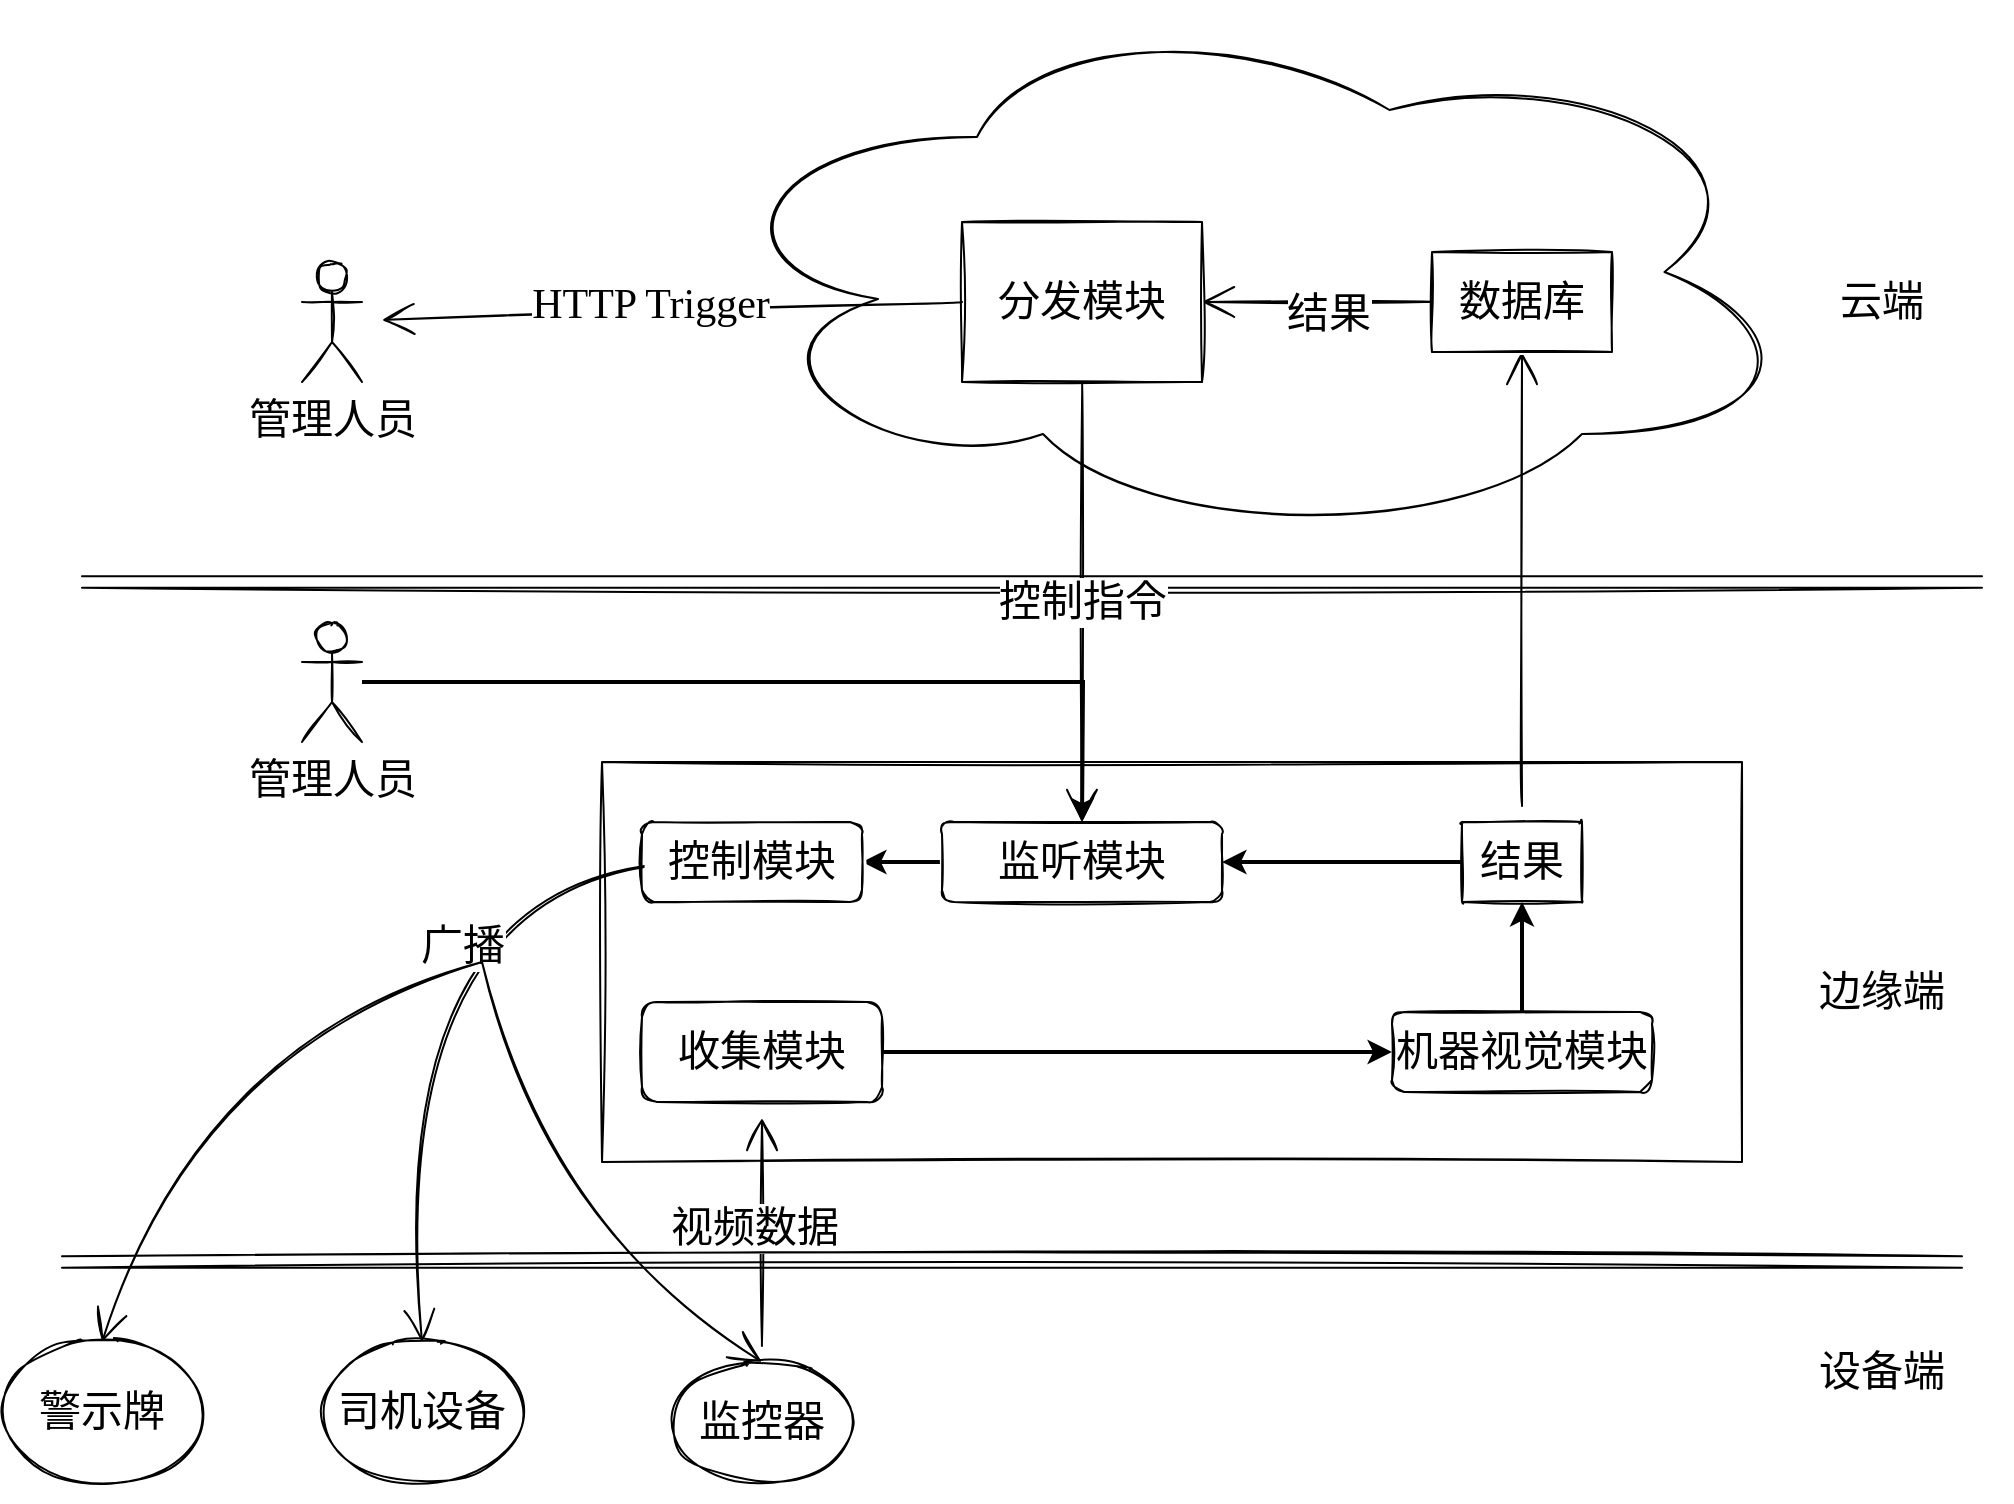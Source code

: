 <mxfile version="18.0.3" type="github">
  <diagram id="qdZRXTWD210qtcSXAyT6" name="Page-1">
    <mxGraphModel dx="2125" dy="1843" grid="1" gridSize="10" guides="1" tooltips="1" connect="1" arrows="1" fold="1" page="1" pageScale="1" pageWidth="827" pageHeight="1169" math="0" shadow="0">
      <root>
        <mxCell id="0" />
        <mxCell id="1" parent="0" />
        <mxCell id="J2JtepdEdm2xYRXBB25w-1" value="" style="ellipse;shape=cloud;whiteSpace=wrap;html=1;sketch=1;hachureGap=4;pointerEvents=0;fontFamily=宋体;fontSize=21;" vertex="1" parent="1">
          <mxGeometry x="-250" y="-620" width="550" height="270" as="geometry" />
        </mxCell>
        <mxCell id="J2JtepdEdm2xYRXBB25w-2" value="" style="rounded=0;whiteSpace=wrap;html=1;sketch=1;hachureGap=4;pointerEvents=0;fontFamily=宋体;fontSize=21;" vertex="1" parent="1">
          <mxGeometry x="-300" y="-240" width="570" height="200" as="geometry" />
        </mxCell>
        <mxCell id="J2JtepdEdm2xYRXBB25w-53" style="edgeStyle=orthogonalEdgeStyle;rounded=0;orthogonalLoop=1;jettySize=auto;html=1;exitX=0;exitY=0.5;exitDx=0;exitDy=0;entryX=1;entryY=0.5;entryDx=0;entryDy=0;strokeWidth=2;fontFamily=宋体;fontSize=21;" edge="1" parent="1" source="J2JtepdEdm2xYRXBB25w-4" target="J2JtepdEdm2xYRXBB25w-37">
          <mxGeometry relative="1" as="geometry">
            <mxPoint x="-150" y="-190" as="targetPoint" />
          </mxGeometry>
        </mxCell>
        <mxCell id="J2JtepdEdm2xYRXBB25w-4" value="监听模块" style="rounded=1;whiteSpace=wrap;html=1;sketch=1;hachureGap=4;pointerEvents=0;fontFamily=宋体;fontSize=21;" vertex="1" parent="1">
          <mxGeometry x="-130" y="-210" width="140" height="40" as="geometry" />
        </mxCell>
        <mxCell id="J2JtepdEdm2xYRXBB25w-52" style="edgeStyle=orthogonalEdgeStyle;rounded=0;orthogonalLoop=1;jettySize=auto;html=1;exitX=1;exitY=0.5;exitDx=0;exitDy=0;entryX=0;entryY=0.5;entryDx=0;entryDy=0;strokeWidth=2;fontFamily=宋体;fontSize=21;" edge="1" parent="1" source="J2JtepdEdm2xYRXBB25w-6" target="J2JtepdEdm2xYRXBB25w-8">
          <mxGeometry relative="1" as="geometry" />
        </mxCell>
        <mxCell id="J2JtepdEdm2xYRXBB25w-6" value="收集模块" style="rounded=1;whiteSpace=wrap;html=1;sketch=1;hachureGap=4;pointerEvents=0;fontFamily=宋体;fontSize=21;" vertex="1" parent="1">
          <mxGeometry x="-280" y="-120" width="120" height="50" as="geometry" />
        </mxCell>
        <mxCell id="J2JtepdEdm2xYRXBB25w-56" value="" style="edgeStyle=orthogonalEdgeStyle;rounded=0;orthogonalLoop=1;jettySize=auto;html=1;strokeWidth=2;fontFamily=宋体;fontSize=21;" edge="1" parent="1" source="J2JtepdEdm2xYRXBB25w-8" target="J2JtepdEdm2xYRXBB25w-13">
          <mxGeometry relative="1" as="geometry" />
        </mxCell>
        <mxCell id="J2JtepdEdm2xYRXBB25w-8" value="机器视觉模块" style="rounded=1;whiteSpace=wrap;html=1;sketch=1;hachureGap=4;pointerEvents=0;fontFamily=宋体;fontSize=21;" vertex="1" parent="1">
          <mxGeometry x="95" y="-115" width="130" height="40" as="geometry" />
        </mxCell>
        <mxCell id="J2JtepdEdm2xYRXBB25w-11" value="" style="edgeStyle=none;curved=1;rounded=0;sketch=1;hachureGap=4;orthogonalLoop=1;jettySize=auto;html=1;fontFamily=宋体;fontSize=21;endArrow=open;startSize=14;endSize=14;sourcePerimeterSpacing=8;targetPerimeterSpacing=8;entryX=0.5;entryY=1;entryDx=0;entryDy=0;" edge="1" parent="1" source="J2JtepdEdm2xYRXBB25w-13" target="J2JtepdEdm2xYRXBB25w-27">
          <mxGeometry relative="1" as="geometry" />
        </mxCell>
        <mxCell id="J2JtepdEdm2xYRXBB25w-49" style="edgeStyle=orthogonalEdgeStyle;rounded=0;orthogonalLoop=1;jettySize=auto;html=1;exitX=0;exitY=0.5;exitDx=0;exitDy=0;entryX=1;entryY=0.5;entryDx=0;entryDy=0;strokeWidth=2;fontFamily=宋体;fontSize=21;" edge="1" parent="1" source="J2JtepdEdm2xYRXBB25w-13" target="J2JtepdEdm2xYRXBB25w-4">
          <mxGeometry relative="1" as="geometry" />
        </mxCell>
        <mxCell id="J2JtepdEdm2xYRXBB25w-13" value="结果" style="rounded=1;whiteSpace=wrap;html=1;sketch=1;hachureGap=4;pointerEvents=0;fontFamily=宋体;fontSize=21;arcSize=0;" vertex="1" parent="1">
          <mxGeometry x="130" y="-210" width="60" height="40" as="geometry" />
        </mxCell>
        <mxCell id="J2JtepdEdm2xYRXBB25w-14" value="" style="edgeStyle=none;curved=1;rounded=0;sketch=1;hachureGap=4;orthogonalLoop=1;jettySize=auto;html=1;fontFamily=宋体;fontSize=21;endArrow=open;startSize=14;endSize=14;sourcePerimeterSpacing=8;targetPerimeterSpacing=8;" edge="1" parent="1" source="J2JtepdEdm2xYRXBB25w-16" target="J2JtepdEdm2xYRXBB25w-6">
          <mxGeometry relative="1" as="geometry" />
        </mxCell>
        <mxCell id="J2JtepdEdm2xYRXBB25w-15" value="视频数据" style="edgeLabel;html=1;align=center;verticalAlign=middle;resizable=0;points=[];fontSize=21;fontFamily=宋体;" vertex="1" connectable="0" parent="J2JtepdEdm2xYRXBB25w-14">
          <mxGeometry x="0.031" y="4" relative="1" as="geometry">
            <mxPoint as="offset" />
          </mxGeometry>
        </mxCell>
        <mxCell id="J2JtepdEdm2xYRXBB25w-16" value="监控器" style="ellipse;whiteSpace=wrap;html=1;sketch=1;hachureGap=4;pointerEvents=0;fontFamily=宋体;fontSize=21;" vertex="1" parent="1">
          <mxGeometry x="-265" y="60" width="90" height="60" as="geometry" />
        </mxCell>
        <mxCell id="J2JtepdEdm2xYRXBB25w-17" value="司机设备" style="ellipse;whiteSpace=wrap;html=1;sketch=1;hachureGap=4;pointerEvents=0;fontFamily=宋体;fontSize=21;" vertex="1" parent="1">
          <mxGeometry x="-440" y="50" width="100" height="70" as="geometry" />
        </mxCell>
        <mxCell id="J2JtepdEdm2xYRXBB25w-18" value="广播" style="edgeStyle=none;orthogonalLoop=1;jettySize=auto;html=1;rounded=0;sketch=1;hachureGap=4;fontFamily=宋体;fontSize=21;endArrow=open;startSize=14;endSize=14;sourcePerimeterSpacing=8;targetPerimeterSpacing=8;curved=1;entryX=0.5;entryY=0;entryDx=0;entryDy=0;" edge="1" parent="1" target="J2JtepdEdm2xYRXBB25w-17">
          <mxGeometry x="0.027" y="36" width="120" relative="1" as="geometry">
            <mxPoint x="-250" y="-190" as="sourcePoint" />
            <mxPoint x="-380" y="20" as="targetPoint" />
            <Array as="points">
              <mxPoint x="-410" y="-190" />
            </Array>
            <mxPoint y="-1" as="offset" />
          </mxGeometry>
        </mxCell>
        <mxCell id="J2JtepdEdm2xYRXBB25w-19" value="警示牌" style="ellipse;whiteSpace=wrap;html=1;sketch=1;hachureGap=4;pointerEvents=0;fontFamily=宋体;fontSize=21;" vertex="1" parent="1">
          <mxGeometry x="-600" y="50" width="100" height="70" as="geometry" />
        </mxCell>
        <mxCell id="J2JtepdEdm2xYRXBB25w-20" value="" style="edgeStyle=none;orthogonalLoop=1;jettySize=auto;html=1;rounded=0;sketch=1;hachureGap=4;fontFamily=宋体;fontSize=21;endArrow=open;startSize=14;endSize=14;sourcePerimeterSpacing=8;targetPerimeterSpacing=8;curved=1;entryX=0.5;entryY=0.071;entryDx=0;entryDy=0;entryPerimeter=0;" edge="1" parent="1">
          <mxGeometry width="120" relative="1" as="geometry">
            <mxPoint x="-360" y="-140" as="sourcePoint" />
            <mxPoint x="-550" y="49.97" as="targetPoint" />
            <Array as="points">
              <mxPoint x="-500" y="-100" />
            </Array>
          </mxGeometry>
        </mxCell>
        <mxCell id="J2JtepdEdm2xYRXBB25w-21" value="" style="shape=link;html=1;rounded=0;sketch=1;hachureGap=4;fontFamily=宋体;fontSize=21;endArrow=open;startSize=14;endSize=14;sourcePerimeterSpacing=8;targetPerimeterSpacing=8;curved=1;width=-5.714;" edge="1" parent="1">
          <mxGeometry width="100" relative="1" as="geometry">
            <mxPoint x="-570" y="10" as="sourcePoint" />
            <mxPoint x="380" y="10" as="targetPoint" />
          </mxGeometry>
        </mxCell>
        <mxCell id="J2JtepdEdm2xYRXBB25w-22" value="设备端" style="text;strokeColor=none;fillColor=none;html=1;align=center;verticalAlign=middle;whiteSpace=wrap;rounded=0;sketch=1;hachureGap=4;pointerEvents=0;fontFamily=宋体;fontSize=21;" vertex="1" parent="1">
          <mxGeometry x="275" width="130" height="130" as="geometry" />
        </mxCell>
        <mxCell id="J2JtepdEdm2xYRXBB25w-23" value="边缘端" style="text;strokeColor=none;fillColor=none;html=1;align=center;verticalAlign=middle;whiteSpace=wrap;rounded=0;sketch=1;hachureGap=4;pointerEvents=0;fontFamily=宋体;fontSize=21;" vertex="1" parent="1">
          <mxGeometry x="275" y="-190" width="130" height="130" as="geometry" />
        </mxCell>
        <mxCell id="J2JtepdEdm2xYRXBB25w-24" value="" style="shape=link;html=1;rounded=0;sketch=1;hachureGap=4;fontFamily=宋体;fontSize=21;endArrow=open;startSize=14;endSize=14;sourcePerimeterSpacing=8;targetPerimeterSpacing=8;curved=1;width=-5.714;" edge="1" parent="1">
          <mxGeometry width="100" relative="1" as="geometry">
            <mxPoint x="-560" y="-330" as="sourcePoint" />
            <mxPoint x="390" y="-330" as="targetPoint" />
          </mxGeometry>
        </mxCell>
        <mxCell id="J2JtepdEdm2xYRXBB25w-25" value="云端" style="text;strokeColor=none;fillColor=none;html=1;align=center;verticalAlign=middle;whiteSpace=wrap;rounded=0;sketch=1;hachureGap=4;pointerEvents=0;fontFamily=宋体;fontSize=21;" vertex="1" parent="1">
          <mxGeometry x="275" y="-535" width="130" height="130" as="geometry" />
        </mxCell>
        <mxCell id="J2JtepdEdm2xYRXBB25w-27" value="数据库" style="rounded=0;whiteSpace=wrap;html=1;sketch=1;hachureGap=4;pointerEvents=0;fontFamily=宋体;fontSize=21;" vertex="1" parent="1">
          <mxGeometry x="115" y="-495" width="90" height="50" as="geometry" />
        </mxCell>
        <mxCell id="J2JtepdEdm2xYRXBB25w-28" value="" style="edgeStyle=none;curved=1;rounded=0;sketch=1;hachureGap=4;orthogonalLoop=1;jettySize=auto;html=1;fontFamily=宋体;fontSize=21;endArrow=open;startSize=14;endSize=14;sourcePerimeterSpacing=8;targetPerimeterSpacing=8;exitX=0;exitY=0.5;exitDx=0;exitDy=0;entryX=1;entryY=0.5;entryDx=0;entryDy=0;" edge="1" parent="1" source="J2JtepdEdm2xYRXBB25w-27" target="J2JtepdEdm2xYRXBB25w-31">
          <mxGeometry relative="1" as="geometry">
            <mxPoint x="107.0" y="-520.646" as="sourcePoint" />
          </mxGeometry>
        </mxCell>
        <mxCell id="J2JtepdEdm2xYRXBB25w-29" value="结果" style="edgeLabel;html=1;align=center;verticalAlign=middle;resizable=0;points=[];fontSize=21;fontFamily=宋体;" vertex="1" connectable="0" parent="J2JtepdEdm2xYRXBB25w-28">
          <mxGeometry x="-0.09" y="6" relative="1" as="geometry">
            <mxPoint as="offset" />
          </mxGeometry>
        </mxCell>
        <mxCell id="J2JtepdEdm2xYRXBB25w-31" value="分发模块" style="rounded=0;whiteSpace=wrap;html=1;sketch=1;hachureGap=4;pointerEvents=0;fontFamily=宋体;fontSize=21;" vertex="1" parent="1">
          <mxGeometry x="-120" y="-510" width="120" height="80" as="geometry" />
        </mxCell>
        <mxCell id="J2JtepdEdm2xYRXBB25w-32" value="管理人员" style="shape=umlActor;verticalLabelPosition=bottom;verticalAlign=top;html=1;outlineConnect=0;sketch=1;hachureGap=4;pointerEvents=0;fontFamily=宋体;fontSize=21;" vertex="1" parent="1">
          <mxGeometry x="-450" y="-490" width="30" height="60" as="geometry" />
        </mxCell>
        <mxCell id="J2JtepdEdm2xYRXBB25w-33" value="控制指令" style="edgeStyle=none;orthogonalLoop=1;jettySize=auto;html=1;rounded=0;sketch=1;hachureGap=4;fontFamily=宋体;fontSize=21;endArrow=open;startSize=14;endSize=14;sourcePerimeterSpacing=8;targetPerimeterSpacing=8;curved=1;exitX=0.5;exitY=1;exitDx=0;exitDy=0;entryX=0.5;entryY=0;entryDx=0;entryDy=0;" edge="1" parent="1" source="J2JtepdEdm2xYRXBB25w-31" target="J2JtepdEdm2xYRXBB25w-4">
          <mxGeometry width="120" relative="1" as="geometry">
            <mxPoint x="-150" y="-330" as="sourcePoint" />
            <mxPoint x="-30" y="-330" as="targetPoint" />
            <Array as="points" />
          </mxGeometry>
        </mxCell>
        <mxCell id="J2JtepdEdm2xYRXBB25w-34" value="" style="edgeStyle=none;orthogonalLoop=1;jettySize=auto;html=1;rounded=0;sketch=1;hachureGap=4;fontFamily=宋体;fontSize=21;endArrow=open;startSize=14;endSize=14;sourcePerimeterSpacing=8;targetPerimeterSpacing=8;curved=1;exitX=0;exitY=0.5;exitDx=0;exitDy=0;" edge="1" parent="1" source="J2JtepdEdm2xYRXBB25w-31">
          <mxGeometry width="120" relative="1" as="geometry">
            <mxPoint x="-290" y="-290" as="sourcePoint" />
            <mxPoint x="-410" y="-461" as="targetPoint" />
            <Array as="points" />
          </mxGeometry>
        </mxCell>
        <mxCell id="J2JtepdEdm2xYRXBB25w-35" value="HTTP Trigger" style="edgeLabel;html=1;align=center;verticalAlign=middle;resizable=0;points=[];fontSize=21;fontFamily=Times New Roman;" vertex="1" connectable="0" parent="J2JtepdEdm2xYRXBB25w-34">
          <mxGeometry x="0.079" y="-4" relative="1" as="geometry">
            <mxPoint as="offset" />
          </mxGeometry>
        </mxCell>
        <mxCell id="J2JtepdEdm2xYRXBB25w-36" value="" style="edgeStyle=none;orthogonalLoop=1;jettySize=auto;html=1;rounded=0;sketch=1;hachureGap=4;fontFamily=宋体;fontSize=21;endArrow=open;startSize=14;endSize=14;sourcePerimeterSpacing=8;targetPerimeterSpacing=8;curved=1;entryX=0.5;entryY=0;entryDx=0;entryDy=0;" edge="1" parent="1" target="J2JtepdEdm2xYRXBB25w-16">
          <mxGeometry width="120" relative="1" as="geometry">
            <mxPoint x="-360" y="-140" as="sourcePoint" />
            <mxPoint x="-290" y="-160" as="targetPoint" />
            <Array as="points">
              <mxPoint x="-330" y="-10" />
            </Array>
          </mxGeometry>
        </mxCell>
        <mxCell id="J2JtepdEdm2xYRXBB25w-37" value="控制模块" style="rounded=1;whiteSpace=wrap;html=1;sketch=1;hachureGap=4;pointerEvents=0;fontFamily=宋体;fontSize=21;" vertex="1" parent="1">
          <mxGeometry x="-280" y="-210" width="110" height="40" as="geometry" />
        </mxCell>
        <mxCell id="J2JtepdEdm2xYRXBB25w-58" style="edgeStyle=orthogonalEdgeStyle;rounded=0;orthogonalLoop=1;jettySize=auto;html=1;strokeWidth=2;fontFamily=宋体;fontSize=21;" edge="1" parent="1" source="J2JtepdEdm2xYRXBB25w-43">
          <mxGeometry relative="1" as="geometry">
            <mxPoint x="-60" y="-210" as="targetPoint" />
          </mxGeometry>
        </mxCell>
        <mxCell id="J2JtepdEdm2xYRXBB25w-43" value="管理人员" style="shape=umlActor;verticalLabelPosition=bottom;verticalAlign=top;html=1;outlineConnect=0;sketch=1;hachureGap=4;pointerEvents=0;fontFamily=宋体;fontSize=21;" vertex="1" parent="1">
          <mxGeometry x="-450" y="-310" width="30" height="60" as="geometry" />
        </mxCell>
      </root>
    </mxGraphModel>
  </diagram>
</mxfile>
